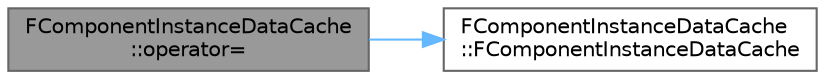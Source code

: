 digraph "FComponentInstanceDataCache::operator="
{
 // INTERACTIVE_SVG=YES
 // LATEX_PDF_SIZE
  bgcolor="transparent";
  edge [fontname=Helvetica,fontsize=10,labelfontname=Helvetica,labelfontsize=10];
  node [fontname=Helvetica,fontsize=10,shape=box,height=0.2,width=0.4];
  rankdir="LR";
  Node1 [id="Node000001",label="FComponentInstanceDataCache\l::operator=",height=0.2,width=0.4,color="gray40", fillcolor="grey60", style="filled", fontcolor="black",tooltip=" "];
  Node1 -> Node2 [id="edge1_Node000001_Node000002",color="steelblue1",style="solid",tooltip=" "];
  Node2 [id="Node000002",label="FComponentInstanceDataCache\l::FComponentInstanceDataCache",height=0.2,width=0.4,color="grey40", fillcolor="white", style="filled",URL="$de/d5d/classFComponentInstanceDataCache.html#abed39bde73e5fd75a3642b15df26f5cd",tooltip=" "];
}
